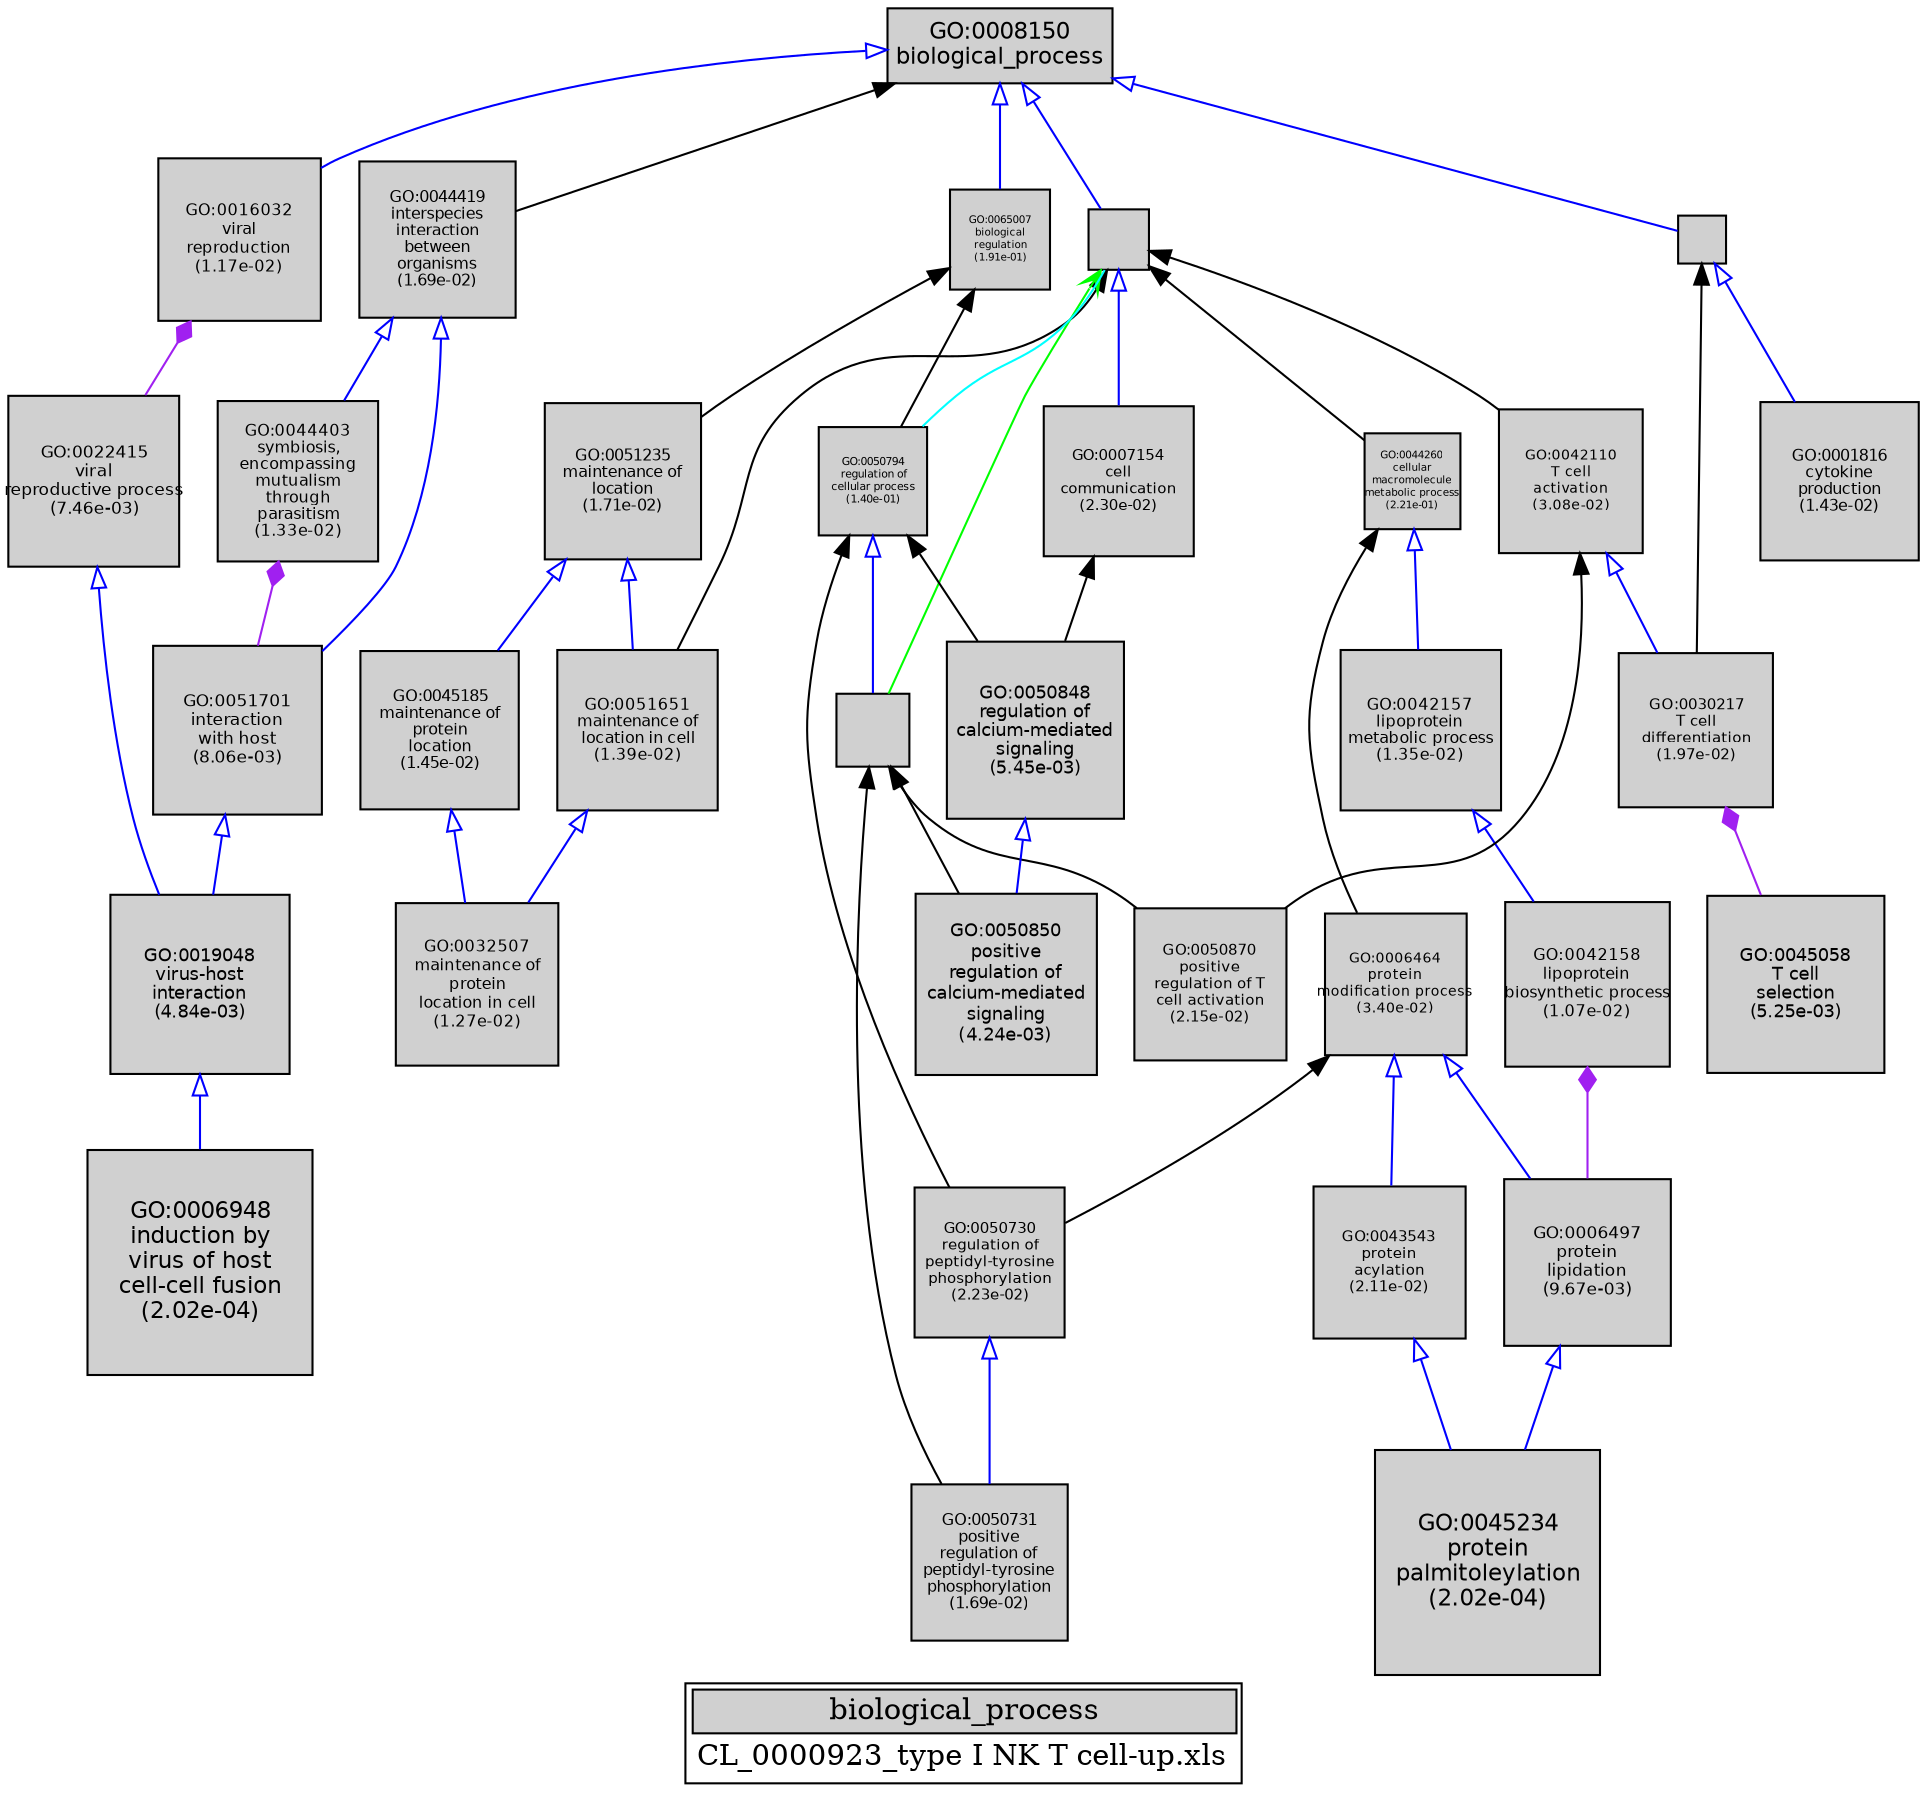 digraph "biological_process" {
graph [ bgcolor = "#FFFFFF", label = <<TABLE COLOR="black" BGCOLOR="white"><TR><TD COLSPAN="2" BGCOLOR="#D0D0D0"><FONT COLOR="black">biological_process</FONT></TD></TR><TR><TD BORDER="0">CL_0000923_type I NK T cell-up.xls</TD></TR></TABLE>> ];
node [ fontname = "Helvetica" ];

subgraph "nodes" {

node [ style = "filled", fixedsize = "true", width = 1, shape = "box", fontsize = 9, fillcolor = "#D0D0D0", fontcolor = "black", color = "black" ];

"GO:0022415" [ URL = "#GO:0022415", label = <<TABLE BORDER="0"><TR><TD>GO:0022415<BR/>viral<BR/>reproductive process<BR/>(7.46e-03)</TD></TR></TABLE>>, width = 1.14008210894, shape = "box", fontsize = 8.20859118437, height = 1.14008210894 ];
"GO:0043543" [ URL = "#GO:0043543", label = <<TABLE BORDER="0"><TR><TD>GO:0043543<BR/>protein<BR/>acylation<BR/>(2.11e-02)</TD></TR></TABLE>>, width = 1.01308174235, shape = "box", fontsize = 7.29418854493, height = 1.01308174235 ];
"GO:0009987" [ URL = "#GO:0009987", label = "", width = 0.405175263118, shape = "box", height = 0.405175263118 ];
"GO:0044403" [ URL = "#GO:0044403", label = <<TABLE BORDER="0"><TR><TD>GO:0044403<BR/>symbiosis,<BR/>encompassing<BR/>mutualism<BR/>through<BR/>parasitism<BR/>(1.33e-02)</TD></TR></TABLE>>, width = 1.07140348006, shape = "box", fontsize = 7.71410505641, height = 1.07140348006 ];
"GO:0050731" [ URL = "#GO:0050731", label = <<TABLE BORDER="0"><TR><TD>GO:0050731<BR/>positive<BR/>regulation of<BR/>peptidyl-tyrosine<BR/>phosphorylation<BR/>(1.69e-02)</TD></TR></TABLE>>, width = 1.04149934957, shape = "box", fontsize = 7.49879531689, height = 1.04149934957 ];
"GO:0042157" [ URL = "#GO:0042157", label = <<TABLE BORDER="0"><TR><TD>GO:0042157<BR/>lipoprotein<BR/>metabolic process<BR/>(1.35e-02)</TD></TR></TABLE>>, width = 1.06956220493, shape = "box", fontsize = 7.70084787547, height = 1.06956220493 ];
"GO:0045234" [ URL = "#GO:0045234", label = <<TABLE BORDER="0"><TR><TD>GO:0045234<BR/>protein<BR/>palmitoleylation<BR/>(2.02e-04)</TD></TR></TABLE>>, width = 1.5, shape = "box", fontsize = 10.8, height = 1.5 ];
"GO:0032507" [ URL = "#GO:0032507", label = <<TABLE BORDER="0"><TR><TD>GO:0032507<BR/>maintenance of<BR/>protein<BR/>location in cell<BR/>(1.27e-02)</TD></TR></TABLE>>, width = 1.07708034924, shape = "box", fontsize = 7.75497851453, height = 1.07708034924 ];
"GO:0042158" [ URL = "#GO:0042158", label = <<TABLE BORDER="0"><TR><TD>GO:0042158<BR/>lipoprotein<BR/>biosynthetic process<BR/>(1.07e-02)</TD></TR></TABLE>>, width = 1.09792466378, shape = "box", fontsize = 7.90505757925, height = 1.09792466378 ];
"GO:0006948" [ URL = "#GO:0006948", label = <<TABLE BORDER="0"><TR><TD>GO:0006948<BR/>induction by<BR/>virus of host<BR/>cell-cell fusion<BR/>(2.02e-04)</TD></TR></TABLE>>, width = 1.5, shape = "box", fontsize = 10.8, height = 1.5 ];
"GO:0051651" [ URL = "#GO:0051651", label = <<TABLE BORDER="0"><TR><TD>GO:0051651<BR/>maintenance of<BR/>location in cell<BR/>(1.39e-02)</TD></TR></TABLE>>, width = 1.06595186838, shape = "box", fontsize = 7.67485345237, height = 1.06595186838 ];
"GO:0050870" [ URL = "#GO:0050870", label = <<TABLE BORDER="0"><TR><TD>GO:0050870<BR/>positive<BR/>regulation of T<BR/>cell activation<BR/>(2.15e-02)</TD></TR></TABLE>>, width = 1.01064415613, shape = "box", fontsize = 7.27663792413, height = 1.01064415613 ];
"GO:0048522" [ URL = "#GO:0048522", label = "", width = 0.481705011216, shape = "box", height = 0.481705011216 ];
"GO:0008150" [ URL = "#GO:0008150", label = <<TABLE BORDER="0"><TR><TD>GO:0008150<BR/>biological_process</TD></TR></TABLE>>, width = 1.5, shape = "box", fontsize = 10.8 ];
"GO:0050794" [ URL = "#GO:0050794", label = <<TABLE BORDER="0"><TR><TD>GO:0050794<BR/>regulation of<BR/>cellular process<BR/>(1.40e-01)</TD></TR></TABLE>>, width = 0.726920648707, shape = "box", fontsize = 5.23382867069, height = 0.726920648707 ];
"GO:0045058" [ URL = "#GO:0045058", label = <<TABLE BORDER="0"><TR><TD>GO:0045058<BR/>T cell<BR/>selection<BR/>(5.25e-03)</TD></TR></TABLE>>, width = 1.18004205474, shape = "box", fontsize = 8.4963027941, height = 1.18004205474 ];
"GO:0007154" [ URL = "#GO:0007154", label = <<TABLE BORDER="0"><TR><TD>GO:0007154<BR/>cell<BR/>communication<BR/>(2.30e-02)</TD></TR></TABLE>>, width = 1.0014151786, shape = "box", fontsize = 7.21018928596, height = 1.0014151786 ];
"GO:0006464" [ URL = "#GO:0006464", label = <<TABLE BORDER="0"><TR><TD>GO:0006464<BR/>protein<BR/>modification process<BR/>(3.40e-02)</TD></TR></TABLE>>, width = 0.948742026043, shape = "box", fontsize = 6.83094258751, height = 0.948742026043 ];
"GO:0051701" [ URL = "#GO:0051701", label = <<TABLE BORDER="0"><TR><TD>GO:0051701<BR/>interaction<BR/>with host<BR/>(8.06e-03)</TD></TR></TABLE>>, width = 1.13106636523, shape = "box", fontsize = 8.14367782966, height = 1.13106636523 ];
"GO:0045185" [ URL = "#GO:0045185", label = <<TABLE BORDER="0"><TR><TD>GO:0045185<BR/>maintenance of<BR/>protein<BR/>location<BR/>(1.45e-02)</TD></TR></TABLE>>, width = 1.06070712803, shape = "box", fontsize = 7.63709132184, height = 1.06070712803 ];
"GO:0044260" [ URL = "#GO:0044260", label = <<TABLE BORDER="0"><TR><TD>GO:0044260<BR/>cellular<BR/>macromolecule<BR/>metabolic process<BR/>(2.21e-01)</TD></TR></TABLE>>, width = 0.638223959348, shape = "box", fontsize = 5.0, height = 0.638223959348 ];
"GO:0050730" [ URL = "#GO:0050730", label = <<TABLE BORDER="0"><TR><TD>GO:0050730<BR/>regulation of<BR/>peptidyl-tyrosine<BR/>phosphorylation<BR/>(2.23e-02)</TD></TR></TABLE>>, width = 1.00588682473, shape = "box", fontsize = 7.24238513808, height = 1.00588682473 ];
"GO:0030217" [ URL = "#GO:0030217", label = <<TABLE BORDER="0"><TR><TD>GO:0030217<BR/>T cell<BR/>differentiation<BR/>(1.97e-02)</TD></TR></TABLE>>, width = 1.02194804288, shape = "box", fontsize = 7.35802590877, height = 1.02194804288 ];
"GO:0050850" [ URL = "#GO:0050850", label = <<TABLE BORDER="0"><TR><TD>GO:0050850<BR/>positive<BR/>regulation of<BR/>calcium-mediated<BR/>signaling<BR/>(4.24e-03)</TD></TR></TABLE>>, width = 1.20359889082, shape = "box", fontsize = 8.6659120139, height = 1.20359889082 ];
"GO:0001816" [ URL = "#GO:0001816", label = <<TABLE BORDER="0"><TR><TD>GO:0001816<BR/>cytokine<BR/>production<BR/>(1.43e-02)</TD></TR></TABLE>>, width = 1.06243342965, shape = "box", fontsize = 7.64952069349, height = 1.06243342965 ];
"GO:0051235" [ URL = "#GO:0051235", label = <<TABLE BORDER="0"><TR><TD>GO:0051235<BR/>maintenance of<BR/>location<BR/>(1.71e-02)</TD></TR></TABLE>>, width = 1.04001074132, shape = "box", fontsize = 7.48807733752, height = 1.04001074132 ];
"GO:0032501" [ URL = "#GO:0032501", label = "", width = 0.313951957676, shape = "box", height = 0.313951957676 ];
"GO:0042110" [ URL = "#GO:0042110", label = <<TABLE BORDER="0"><TR><TD>GO:0042110<BR/>T cell<BR/>activation<BR/>(3.08e-02)</TD></TR></TABLE>>, width = 0.962473093177, shape = "box", fontsize = 6.92980627088, height = 0.962473093177 ];
"GO:0006497" [ URL = "#GO:0006497", label = <<TABLE BORDER="0"><TR><TD>GO:0006497<BR/>protein<BR/>lipidation<BR/>(9.67e-03)</TD></TR></TABLE>>, width = 1.10970403527, shape = "box", fontsize = 7.98986905396, height = 1.10970403527 ];
"GO:0044419" [ URL = "#GO:0044419", label = <<TABLE BORDER="0"><TR><TD>GO:0044419<BR/>interspecies<BR/>interaction<BR/>between<BR/>organisms<BR/>(1.69e-02)</TD></TR></TABLE>>, width = 1.04149934957, shape = "box", fontsize = 7.49879531689, height = 1.04149934957 ];
"GO:0016032" [ URL = "#GO:0016032", label = <<TABLE BORDER="0"><TR><TD>GO:0016032<BR/>viral<BR/>reproduction<BR/>(1.17e-02)</TD></TR></TABLE>>, width = 1.08710081876, shape = "box", fontsize = 7.8271258951, height = 1.08710081876 ];
"GO:0050848" [ URL = "#GO:0050848", label = <<TABLE BORDER="0"><TR><TD>GO:0050848<BR/>regulation of<BR/>calcium-mediated<BR/>signaling<BR/>(5.45e-03)</TD></TR></TABLE>>, width = 1.17583117919, shape = "box", fontsize = 8.46598449019, height = 1.17583117919 ];
"GO:0019048" [ URL = "#GO:0019048", label = <<TABLE BORDER="0"><TR><TD>GO:0019048<BR/>virus-host<BR/>interaction<BR/>(4.84e-03)</TD></TR></TABLE>>, width = 1.18892436307, shape = "box", fontsize = 8.56025541407, height = 1.18892436307 ];
"GO:0065007" [ URL = "#GO:0065007", label = <<TABLE BORDER="0"><TR><TD>GO:0065007<BR/>biological<BR/>regulation<BR/>(1.91e-01)</TD></TR></TABLE>>, width = 0.667526322467, shape = "box", fontsize = 5.0, height = 0.667526322467 ];
}
subgraph "edges" {


edge [ dir = "back", weight = 1 ];
subgraph "regulates" {


edge [ color = "cyan", arrowtail = "none" ];
subgraph "positive" {


edge [ color = "green", arrowtail = "vee" ];
"GO:0009987" -> "GO:0048522";
}
subgraph "negative" {


edge [ color = "red", arrowtail = "tee" ];
}
"GO:0009987" -> "GO:0050794";
}
subgraph "part_of" {


edge [ color = "purple", arrowtail = "diamond", weight = 2.5 ];
"GO:0044403" -> "GO:0051701";
"GO:0016032" -> "GO:0022415";
"GO:0030217" -> "GO:0045058";
"GO:0042158" -> "GO:0006497";
}
subgraph "is_a" {


edge [ color = "blue", arrowtail = "empty", weight = 5.0 ];
"GO:0042157" -> "GO:0042158";
"GO:0051235" -> "GO:0045185";
"GO:0050848" -> "GO:0050850";
"GO:0022415" -> "GO:0019048";
"GO:0032501" -> "GO:0001816";
"GO:0044260" -> "GO:0042157";
"GO:0051701" -> "GO:0019048";
"GO:0043543" -> "GO:0045234";
"GO:0008150" -> "GO:0009987";
"GO:0006464" -> "GO:0043543";
"GO:0019048" -> "GO:0006948";
"GO:0042110" -> "GO:0030217";
"GO:0051235" -> "GO:0051651";
"GO:0050794" -> "GO:0048522";
"GO:0045185" -> "GO:0032507";
"GO:0006464" -> "GO:0006497";
"GO:0006497" -> "GO:0045234";
"GO:0051651" -> "GO:0032507";
"GO:0050730" -> "GO:0050731";
"GO:0044419" -> "GO:0044403";
"GO:0009987" -> "GO:0007154";
"GO:0008150" -> "GO:0016032";
"GO:0008150" -> "GO:0032501";
"GO:0008150" -> "GO:0065007";
"GO:0044419" -> "GO:0051701";
}
"GO:0009987" -> "GO:0051651";
"GO:0007154" -> "GO:0050848";
"GO:0065007" -> "GO:0050794";
"GO:0048522" -> "GO:0050850";
"GO:0006464" -> "GO:0050730";
"GO:0048522" -> "GO:0050870";
"GO:0009987" -> "GO:0042110";
"GO:0042110" -> "GO:0050870";
"GO:0009987" -> "GO:0044260";
"GO:0008150" -> "GO:0044419";
"GO:0032501" -> "GO:0030217";
"GO:0044260" -> "GO:0006464";
"GO:0048522" -> "GO:0050731";
"GO:0050794" -> "GO:0050848";
"GO:0065007" -> "GO:0051235";
"GO:0050794" -> "GO:0050730";
}
}
